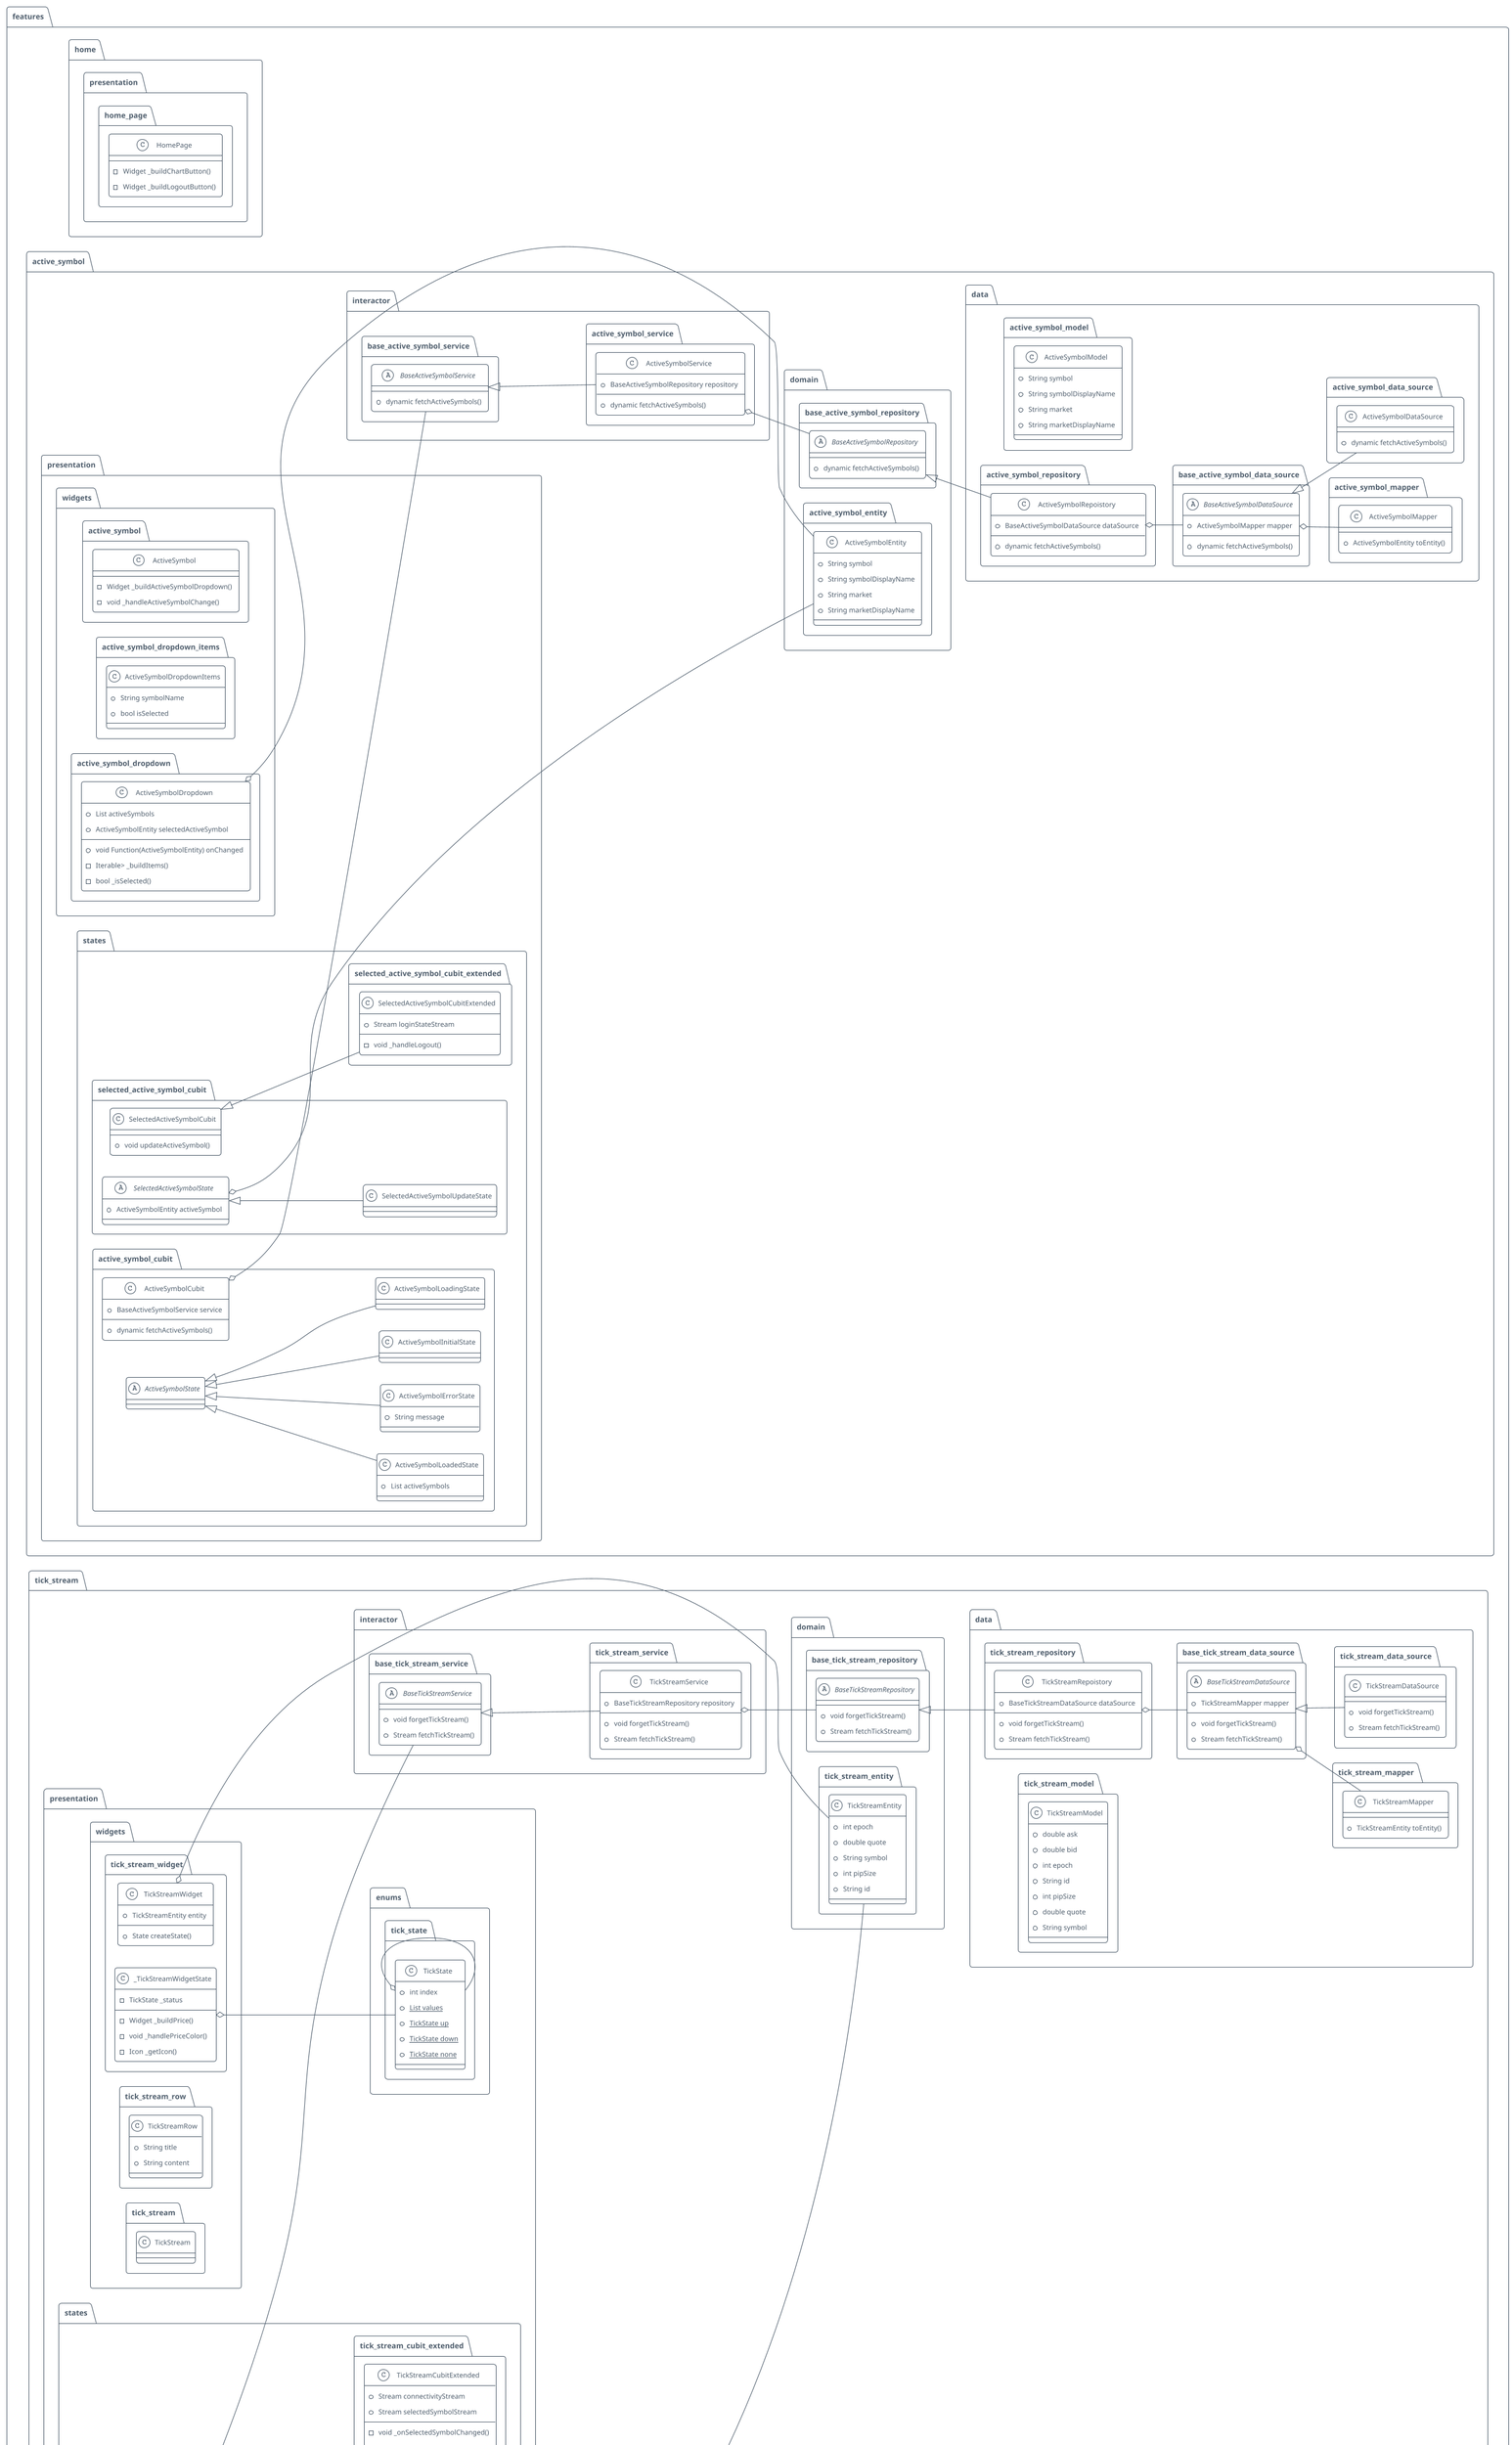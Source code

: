 @startuml

!theme aws-orange
!theme plain

set namespaceSeparator ::

left to right direction

abstract class "architecture_contracts::data::base_mapper::BaseMapper" {
  +E toEntity()
}

abstract class "architecture_contracts::data::base_model::BaseModel" {
}

abstract class "architecture_contracts::data::base_data_source::BaseDataSource" {
  +BaseMapper mapper
}

"architecture_contracts::data::base_data_source::BaseDataSource" o-- "architecture_contracts::data::base_mapper::BaseMapper"

abstract class "architecture_contracts::domain::base_repository::BaseRepository" {
  +BaseDataSource dataSource
}

"architecture_contracts::domain::base_repository::BaseRepository" o-- "architecture_contracts::data::base_data_source::BaseDataSource"

abstract class "architecture_contracts::domain::base_entity::BaseEntity" {
}

abstract class "architecture_contracts::interactor::base_service_with_repository::BaseServiceWithRepository" {
  +BaseRepository repository
}

"architecture_contracts::interactor::base_service_with_repository::BaseServiceWithRepository" o-- "architecture_contracts::domain::base_repository::BaseRepository"
"architecture_contracts::interactor::base_service::BaseService" <|-- "architecture_contracts::interactor::base_service_with_repository::BaseServiceWithRepository"

abstract class "architecture_contracts::interactor::base_service::BaseService" {
}

abstract class "core::persistent_data_service::base_persistent_data_service::BasePersistentDataService" {
  +dynamic delete()
  +dynamic read()
  +dynamic write()
}

class "core::persistent_data_service::shared_preferences_sarvice::SharedPreferencesService" {
  +dynamic delete()
  +dynamic read()
  +dynamic write()
}

"core::persistent_data_service::base_persistent_data_service::BasePersistentDataService" <|-- "core::persistent_data_service::shared_preferences_sarvice::SharedPreferencesService"

class "core::connectivity_service::connectivity_service::ConnectivityService" {
  {static} -ConnectivityService _instance
  +Stream connectivityStatus
}

"core::connectivity_service::connectivity_service::ConnectivityService" o-- "core::connectivity_service::connectivity_service::ConnectivityService"
"core::connectivity_service::base_connectivity_service::BaseConnectivityService" <|-- "core::connectivity_service::connectivity_service::ConnectivityService"

abstract class "core::connectivity_service::base_connectivity_service::BaseConnectivityService" {
  +Stream connectivityStatus
}

class "features::home::presentation::home_page::HomePage" {
  -Widget _buildChartButton()
  -Widget _buildLogoutButton()
}

abstract class "features::active_symbol::data::base_active_symbol_data_source::BaseActiveSymbolDataSource" {
  +ActiveSymbolMapper mapper
  +dynamic fetchActiveSymbols()
}

"features::active_symbol::data::base_active_symbol_data_source::BaseActiveSymbolDataSource" o-- "features::active_symbol::data::active_symbol_mapper::ActiveSymbolMapper"

class "features::active_symbol::data::active_symbol_model::ActiveSymbolModel" {
  +String symbol
  +String symbolDisplayName
  +String market
  +String marketDisplayName
}

class "features::active_symbol::data::active_symbol_data_source::ActiveSymbolDataSource" {
  +dynamic fetchActiveSymbols()
}

"features::active_symbol::data::base_active_symbol_data_source::BaseActiveSymbolDataSource" <|-- "features::active_symbol::data::active_symbol_data_source::ActiveSymbolDataSource"

class "features::active_symbol::data::active_symbol_repository::ActiveSymbolRepoistory" {
  +BaseActiveSymbolDataSource dataSource
  +dynamic fetchActiveSymbols()
}

"features::active_symbol::data::active_symbol_repository::ActiveSymbolRepoistory" o-- "features::active_symbol::data::base_active_symbol_data_source::BaseActiveSymbolDataSource"
"features::active_symbol::domain::base_active_symbol_repository::BaseActiveSymbolRepository" <|-- "features::active_symbol::data::active_symbol_repository::ActiveSymbolRepoistory"

class "features::active_symbol::data::active_symbol_mapper::ActiveSymbolMapper" {
  +ActiveSymbolEntity toEntity()
}

class "features::active_symbol::domain::active_symbol_entity::ActiveSymbolEntity" {
  +String symbol
  +String symbolDisplayName
  +String market
  +String marketDisplayName
}

abstract class "features::active_symbol::domain::base_active_symbol_repository::BaseActiveSymbolRepository" {
  +dynamic fetchActiveSymbols()
}

class "features::active_symbol::presentation::states::selected_active_symbol_cubit_extended::SelectedActiveSymbolCubitExtended" {
  +Stream loginStateStream
  -void _handleLogout()
}

"features::active_symbol::presentation::states::selected_active_symbol_cubit::SelectedActiveSymbolCubit" <|-- "features::active_symbol::presentation::states::selected_active_symbol_cubit_extended::SelectedActiveSymbolCubitExtended"

class "features::active_symbol::presentation::states::active_symbol_cubit::ActiveSymbolCubit" {
  +BaseActiveSymbolService service
  +dynamic fetchActiveSymbols()
}

"features::active_symbol::presentation::states::active_symbol_cubit::ActiveSymbolCubit" o-- "features::active_symbol::interactor::base_active_symbol_service::BaseActiveSymbolService"

abstract class "features::active_symbol::presentation::states::active_symbol_cubit::ActiveSymbolState" {
}

class "features::active_symbol::presentation::states::active_symbol_cubit::ActiveSymbolInitialState" {
}

"features::active_symbol::presentation::states::active_symbol_cubit::ActiveSymbolState" <|-- "features::active_symbol::presentation::states::active_symbol_cubit::ActiveSymbolInitialState"

class "features::active_symbol::presentation::states::active_symbol_cubit::ActiveSymbolLoadingState" {
}

"features::active_symbol::presentation::states::active_symbol_cubit::ActiveSymbolState" <|-- "features::active_symbol::presentation::states::active_symbol_cubit::ActiveSymbolLoadingState"

class "features::active_symbol::presentation::states::active_symbol_cubit::ActiveSymbolLoadedState" {
  +List activeSymbols
}

"features::active_symbol::presentation::states::active_symbol_cubit::ActiveSymbolState" <|-- "features::active_symbol::presentation::states::active_symbol_cubit::ActiveSymbolLoadedState"

class "features::active_symbol::presentation::states::active_symbol_cubit::ActiveSymbolErrorState" {
  +String message
}

"features::active_symbol::presentation::states::active_symbol_cubit::ActiveSymbolState" <|-- "features::active_symbol::presentation::states::active_symbol_cubit::ActiveSymbolErrorState"

class "features::active_symbol::presentation::states::selected_active_symbol_cubit::SelectedActiveSymbolCubit" {
  +void updateActiveSymbol()
}

abstract class "features::active_symbol::presentation::states::selected_active_symbol_cubit::SelectedActiveSymbolState" {
  +ActiveSymbolEntity activeSymbol
}

"features::active_symbol::presentation::states::selected_active_symbol_cubit::SelectedActiveSymbolState" o-- "features::active_symbol::domain::active_symbol_entity::ActiveSymbolEntity"

class "features::active_symbol::presentation::states::selected_active_symbol_cubit::SelectedActiveSymbolUpdateState" {
}

"features::active_symbol::presentation::states::selected_active_symbol_cubit::SelectedActiveSymbolState" <|-- "features::active_symbol::presentation::states::selected_active_symbol_cubit::SelectedActiveSymbolUpdateState"

class "features::active_symbol::presentation::widgets::active_symbol::ActiveSymbol" {
  -Widget _buildActiveSymbolDropdown()
  -void _handleActiveSymbolChange()
}

class "features::active_symbol::presentation::widgets::active_symbol_dropdown_items::ActiveSymbolDropdownItems" {
  +String symbolName
  +bool isSelected
}

class "features::active_symbol::presentation::widgets::active_symbol_dropdown::ActiveSymbolDropdown" {
  +List activeSymbols
  +ActiveSymbolEntity selectedActiveSymbol
  +void Function(ActiveSymbolEntity) onChanged
  -Iterable> _buildItems()
  -bool _isSelected()
}

"features::active_symbol::presentation::widgets::active_symbol_dropdown::ActiveSymbolDropdown" o-- "features::active_symbol::domain::active_symbol_entity::ActiveSymbolEntity"

abstract class "features::active_symbol::interactor::base_active_symbol_service::BaseActiveSymbolService" {
  +dynamic fetchActiveSymbols()
}

class "features::active_symbol::interactor::active_symbol_service::ActiveSymbolService" {
  +BaseActiveSymbolRepository repository
  +dynamic fetchActiveSymbols()
}

"features::active_symbol::interactor::active_symbol_service::ActiveSymbolService" o-- "features::active_symbol::domain::base_active_symbol_repository::BaseActiveSymbolRepository"
"features::active_symbol::interactor::base_active_symbol_service::BaseActiveSymbolService" <|-- "features::active_symbol::interactor::active_symbol_service::ActiveSymbolService"

class "features::tick_stream::data::tick_stream_repository::TickStreamRepoistory" {
  +BaseTickStreamDataSource dataSource
  +void forgetTickStream()
  +Stream fetchTickStream()
}

"features::tick_stream::data::tick_stream_repository::TickStreamRepoistory" o-- "features::tick_stream::data::base_tick_stream_data_source::BaseTickStreamDataSource"
"features::tick_stream::domain::base_tick_stream_repository::BaseTickStreamRepository" <|-- "features::tick_stream::data::tick_stream_repository::TickStreamRepoistory"

class "features::tick_stream::data::tick_stream_model::TickStreamModel" {
  +double ask
  +double bid
  +int epoch
  +String id
  +int pipSize
  +double quote
  +String symbol
}

class "features::tick_stream::data::tick_stream_mapper::TickStreamMapper" {
  +TickStreamEntity toEntity()
}

abstract class "features::tick_stream::data::base_tick_stream_data_source::BaseTickStreamDataSource" {
  +TickStreamMapper mapper
  +void forgetTickStream()
  +Stream fetchTickStream()
}

"features::tick_stream::data::base_tick_stream_data_source::BaseTickStreamDataSource" o-- "features::tick_stream::data::tick_stream_mapper::TickStreamMapper"

class "features::tick_stream::data::tick_stream_data_source::TickStreamDataSource" {
  +void forgetTickStream()
  +Stream fetchTickStream()
}

"features::tick_stream::data::base_tick_stream_data_source::BaseTickStreamDataSource" <|-- "features::tick_stream::data::tick_stream_data_source::TickStreamDataSource"

class "features::tick_stream::domain::tick_stream_entity::TickStreamEntity" {
  +int epoch
  +double quote
  +String symbol
  +int pipSize
  +String id
}

abstract class "features::tick_stream::domain::base_tick_stream_repository::BaseTickStreamRepository" {
  +void forgetTickStream()
  +Stream fetchTickStream()
}

class "features::tick_stream::presentation::enums::tick_state::TickState" {
  +int index
  {static} +List values
  {static} +TickState up
  {static} +TickState down
  {static} +TickState none
}

"features::tick_stream::presentation::enums::tick_state::TickState" o-- "features::tick_stream::presentation::enums::tick_state::TickState"

class "features::tick_stream::presentation::states::tick_stream_cubit_extended::TickStreamCubitExtended" {
  +Stream connectivityStream
  +Stream selectedSymbolStream
  -void _onSelectedSymbolChanged()
  -void _handleConnectivty()
  -void _handleSelectedSymbol()
}

"features::tick_stream::presentation::states::tick_stream_cubit::TickSteamCubit" <|-- "features::tick_stream::presentation::states::tick_stream_cubit_extended::TickStreamCubitExtended"

class "features::tick_stream::presentation::states::tick_stream_cubit::TickSteamCubit" {
  +BaseTickStreamService service
  -StreamSubscription _tickStreamSubscription
  +dynamic fetchTickStream()
  -dynamic _initializeTickStream()
  +dynamic close()
}

"features::tick_stream::presentation::states::tick_stream_cubit::TickSteamCubit" o-- "features::tick_stream::interactor::base_tick_stream_service::BaseTickStreamService"

abstract class "features::tick_stream::presentation::states::tick_stream_cubit::TickStreamState" {
}

class "features::tick_stream::presentation::states::tick_stream_cubit::TickStreamInitialState" {
}

"features::tick_stream::presentation::states::tick_stream_cubit::TickStreamState" <|-- "features::tick_stream::presentation::states::tick_stream_cubit::TickStreamInitialState"

class "features::tick_stream::presentation::states::tick_stream_cubit::TickStreamLoadingState" {
}

"features::tick_stream::presentation::states::tick_stream_cubit::TickStreamState" <|-- "features::tick_stream::presentation::states::tick_stream_cubit::TickStreamLoadingState"

class "features::tick_stream::presentation::states::tick_stream_cubit::TickStreamLoadedState" {
  +TickStreamEntity tick
}

"features::tick_stream::presentation::states::tick_stream_cubit::TickStreamLoadedState" o-- "features::tick_stream::domain::tick_stream_entity::TickStreamEntity"
"features::tick_stream::presentation::states::tick_stream_cubit::TickStreamState" <|-- "features::tick_stream::presentation::states::tick_stream_cubit::TickStreamLoadedState"

class "features::tick_stream::presentation::states::tick_stream_cubit::TickStreamErrorState" {
  +String message
}

"features::tick_stream::presentation::states::tick_stream_cubit::TickStreamState" <|-- "features::tick_stream::presentation::states::tick_stream_cubit::TickStreamErrorState"

class "features::tick_stream::presentation::widgets::tick_stream_widget::TickStreamWidget" {
  +TickStreamEntity entity
  +State createState()
}

"features::tick_stream::presentation::widgets::tick_stream_widget::TickStreamWidget" o-- "features::tick_stream::domain::tick_stream_entity::TickStreamEntity"

class "features::tick_stream::presentation::widgets::tick_stream_widget::_TickStreamWidgetState" {
  -TickState _status
  -Widget _buildPrice()
  -void _handlePriceColor()
  -Icon _getIcon()
}

"features::tick_stream::presentation::widgets::tick_stream_widget::_TickStreamWidgetState" o-- "features::tick_stream::presentation::enums::tick_state::TickState"

class "features::tick_stream::presentation::widgets::tick_stream_row::TickStreamRow" {
  +String title
  +String content
}

class "features::tick_stream::presentation::widgets::tick_stream::TickStream" {
}

class "features::tick_stream::interactor::tick_stream_service::TickStreamService" {
  +BaseTickStreamRepository repository
  +void forgetTickStream()
  +Stream fetchTickStream()
}

"features::tick_stream::interactor::tick_stream_service::TickStreamService" o-- "features::tick_stream::domain::base_tick_stream_repository::BaseTickStreamRepository"
"features::tick_stream::interactor::base_tick_stream_service::BaseTickStreamService" <|-- "features::tick_stream::interactor::tick_stream_service::TickStreamService"

abstract class "features::tick_stream::interactor::base_tick_stream_service::BaseTickStreamService" {
  +void forgetTickStream()
  +Stream fetchTickStream()
}

class "features::chart::presentation::states::chart_cubit::ChartCubit" {
  +ChartService service
  +BaseTickHistoryService tickHistoryService
  +dynamic initializeChart()
  +dynamic updateChart()
}

"features::chart::presentation::states::chart_cubit::ChartCubit" o-- "features::chart::interactor::chart_service::ChartService"
"features::chart::presentation::states::chart_cubit::ChartCubit" o-- "features::tick_history::interactor::base_tick_history_service::BaseTickHistoryService"

abstract class "features::chart::presentation::states::chart_cubit::ChartState" {
}

class "features::chart::presentation::states::chart_cubit::ChartLoadingState" {
}

"features::chart::presentation::states::chart_cubit::ChartState" <|-- "features::chart::presentation::states::chart_cubit::ChartLoadingState"

class "features::chart::presentation::states::chart_cubit::ChartLoadedState" {
  +List data
}

"features::chart::presentation::states::chart_cubit::ChartState" <|-- "features::chart::presentation::states::chart_cubit::ChartLoadedState"

class "features::chart::presentation::states::chart_cubit::ChartErrorState" {
  +String message
}

"features::chart::presentation::states::chart_cubit::ChartState" <|-- "features::chart::presentation::states::chart_cubit::ChartErrorState"

class "features::chart::presentation::states::chart_cubit_extended::ChartCubitExtended" {
  +Stream connectivityStream
  +Stream symbolStream
  -void _handleConnectivty()
  -void _handleActiveSymbolStream()
  -void _onTickStreamUpdate()
}

"features::chart::presentation::states::chart_cubit::ChartCubit" <|-- "features::chart::presentation::states::chart_cubit_extended::ChartCubitExtended"

class "features::chart::presentation::chart_page::ChartPage" {
  -ChartCubitExtended _getChartBloc()
  -Widget _buildBasicChart()
}

abstract class "features::chart::interactor::base_chart_service::BaseChartService" {
}

class "features::chart::interactor::chart_service::ChartService" {
  +List adjustData()
}

"features::chart::interactor::base_chart_service::BaseChartService" <|-- "features::chart::interactor::chart_service::ChartService"

class "features::tick_history::data::tick_stream_model::TickStreamModel" {
  +double ask
  +double bid
  +int epoch
  +String id
  +int pipSize
  +double quote
  +String symbol
}

abstract class "features::tick_history::data::base_tick_history_data_source::BaseTickSHistoryDataSource" {
  +TickHistoryMapper mapper
  +dynamic fetchTickHistory()
}

"features::tick_history::data::base_tick_history_data_source::BaseTickSHistoryDataSource" o-- "features::tick_history::data::tick_history_mapper::TickHistoryMapper"

class "features::tick_history::data::tick_history_data_source::TickHistoryDataSource" {
  +dynamic fetchTickHistory()
}

"features::tick_history::data::base_tick_history_data_source::BaseTickSHistoryDataSource" <|-- "features::tick_history::data::tick_history_data_source::TickHistoryDataSource"

class "features::tick_history::data::tick_history_mapper::TickHistoryMapper" {
  +TickHistoryEntity toEntity()
}

class "features::tick_history::data::tick_history_model::TickHistoryModel" {
  +List prices
  +List times
  +int pipSize
}

class "features::tick_history::data::tick_history_repository::TickHistoryRepoistory" {
  +BaseTickSHistoryDataSource dataSource
  +dynamic fetchTickHistory()
}

"features::tick_history::data::tick_history_repository::TickHistoryRepoistory" o-- "features::tick_history::data::base_tick_history_data_source::BaseTickSHistoryDataSource"
"features::tick_history::domain::base_tick_history_repository::BaseTickHistoryRepository" <|-- "features::tick_history::data::tick_history_repository::TickHistoryRepoistory"

class "features::tick_history::domain::tick_history_entity::TickHistoryEntity" {
  +List prices
  +List times
  +int pipSize
}

abstract class "features::tick_history::domain::base_tick_history_repository::BaseTickHistoryRepository" {
  +dynamic fetchTickHistory()
}

abstract class "features::tick_history::interactor::base_tick_history_service::BaseTickHistoryService" {
  +dynamic fetchTickHistory()
}

class "features::tick_history::interactor::tick_history_service::TickHistoryService" {
  +BaseTickHistoryRepository repository
  +dynamic fetchTickHistory()
}

"features::tick_history::interactor::tick_history_service::TickHistoryService" o-- "features::tick_history::domain::base_tick_history_repository::BaseTickHistoryRepository"
"features::tick_history::interactor::base_tick_history_service::BaseTickHistoryService" <|-- "features::tick_history::interactor::tick_history_service::TickHistoryService"

class "features::login::data::login_repository::LoginRepoistory" {
  +BaseLoginDataSource dataSource
  +dynamic authorize()
  +dynamic logout()
}

"features::login::data::login_repository::LoginRepoistory" o-- "features::login::data::base_login_data_source::BaseLoginDataSource"
"features::login::domain::base_login_repository::BaseLoginRepository" <|-- "features::login::data::login_repository::LoginRepoistory"

class "features::login::data::login_data_source::LoginDataSource" {
  +dynamic authorize()
  +dynamic logout()
}

"features::login::data::base_login_data_source::BaseLoginDataSource" <|-- "features::login::data::login_data_source::LoginDataSource"

class "features::login::data::login_mapper::LoginMapper" {
  +LoginEntity toEntity()
}

abstract class "features::login::data::base_login_data_source::BaseLoginDataSource" {
  +LoginMapper mapper
  +dynamic authorize()
  +dynamic logout()
}

"features::login::data::base_login_data_source::BaseLoginDataSource" o-- "features::login::data::login_mapper::LoginMapper"

class "features::login::data::login_model::LoginModel" {
  +String loginId
  +double balance
}

abstract class "features::login::domain::base_login_repository::BaseLoginRepository" {
  +dynamic authorize()
  +dynamic logout()
}

class "features::login::domain::login_entity::LoginEntity" {
  +String loginId
  +double balance
}

class "features::login::presentation::login_page::LoginPage" {
  -void _handleLoginState()
}

class "features::login::presentation::states::login_cubit::LoginCubit" {
  +BaseLoginService service
  +BasePersistentDataService persistentDataService
  +String loginIdKey
  +dynamic loginId
  +dynamic isLoggedIn
  +dynamic authorize()
  +dynamic logout()
  -dynamic _getLoginId()
}

"features::login::presentation::states::login_cubit::LoginCubit" o-- "features::login::interactor::base_login_service::BaseLoginService"
"features::login::presentation::states::login_cubit::LoginCubit" o-- "core::persistent_data_service::base_persistent_data_service::BasePersistentDataService"

abstract class "features::login::presentation::states::login_cubit::LoginState" {
}

class "features::login::presentation::states::login_cubit::LoginLoadingState" {
}

"features::login::presentation::states::login_cubit::LoginState" <|-- "features::login::presentation::states::login_cubit::LoginLoadingState"

class "features::login::presentation::states::login_cubit::LoginLoggedInState" {
  +String loginId
}

"features::login::presentation::states::login_cubit::LoginState" <|-- "features::login::presentation::states::login_cubit::LoginLoggedInState"

class "features::login::presentation::states::login_cubit::LoginLoggedOutState" {
}

"features::login::presentation::states::login_cubit::LoginState" <|-- "features::login::presentation::states::login_cubit::LoginLoggedOutState"

class "features::login::presentation::states::login_cubit::LoginErrorState" {
  +String message
}

"features::login::presentation::states::login_cubit::LoginState" <|-- "features::login::presentation::states::login_cubit::LoginErrorState"

class "features::login::presentation::widgets::login_form::LoginForm" {
  +void Function(String) onLoginPressed
  +State createState()
}

class "features::login::presentation::widgets::login_form::_LoginFormState" {
  -TextEditingController _controller
  -String _errorText
  -void _validateInput()
}

abstract class "features::login::interactor::base_login_service::BaseLoginService" {
  +dynamic authorize()
  +dynamic logout()
}

class "features::login::interactor::login_service::LoginService" {
  +BaseLoginRepository repository
  +dynamic authorize()
  +dynamic logout()
}

"features::login::interactor::login_service::LoginService" o-- "features::login::domain::base_login_repository::BaseLoginRepository"
"features::login::interactor::base_login_service::BaseLoginService" <|-- "features::login::interactor::login_service::LoginService"

@enduml
